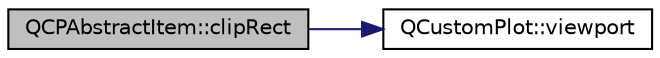 digraph "QCPAbstractItem::clipRect"
{
  edge [fontname="Helvetica",fontsize="10",labelfontname="Helvetica",labelfontsize="10"];
  node [fontname="Helvetica",fontsize="10",shape=record];
  rankdir="LR";
  Node73 [label="QCPAbstractItem::clipRect",height=0.2,width=0.4,color="black", fillcolor="grey75", style="filled", fontcolor="black"];
  Node73 -> Node74 [color="midnightblue",fontsize="10",style="solid",fontname="Helvetica"];
  Node74 [label="QCustomPlot::viewport",height=0.2,width=0.4,color="black", fillcolor="white", style="filled",URL="$class_q_custom_plot.html#a19842409b18f556b256d05e97fffc670"];
}
